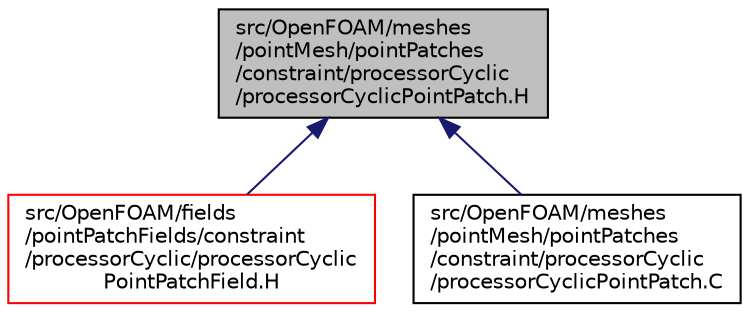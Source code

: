 digraph "src/OpenFOAM/meshes/pointMesh/pointPatches/constraint/processorCyclic/processorCyclicPointPatch.H"
{
  bgcolor="transparent";
  edge [fontname="Helvetica",fontsize="10",labelfontname="Helvetica",labelfontsize="10"];
  node [fontname="Helvetica",fontsize="10",shape=record];
  Node247 [label="src/OpenFOAM/meshes\l/pointMesh/pointPatches\l/constraint/processorCyclic\l/processorCyclicPointPatch.H",height=0.2,width=0.4,color="black", fillcolor="grey75", style="filled", fontcolor="black"];
  Node247 -> Node248 [dir="back",color="midnightblue",fontsize="10",style="solid",fontname="Helvetica"];
  Node248 [label="src/OpenFOAM/fields\l/pointPatchFields/constraint\l/processorCyclic/processorCyclic\lPointPatchField.H",height=0.2,width=0.4,color="red",URL="$a10742.html"];
  Node247 -> Node252 [dir="back",color="midnightblue",fontsize="10",style="solid",fontname="Helvetica"];
  Node252 [label="src/OpenFOAM/meshes\l/pointMesh/pointPatches\l/constraint/processorCyclic\l/processorCyclicPointPatch.C",height=0.2,width=0.4,color="black",URL="$a12224.html"];
}
